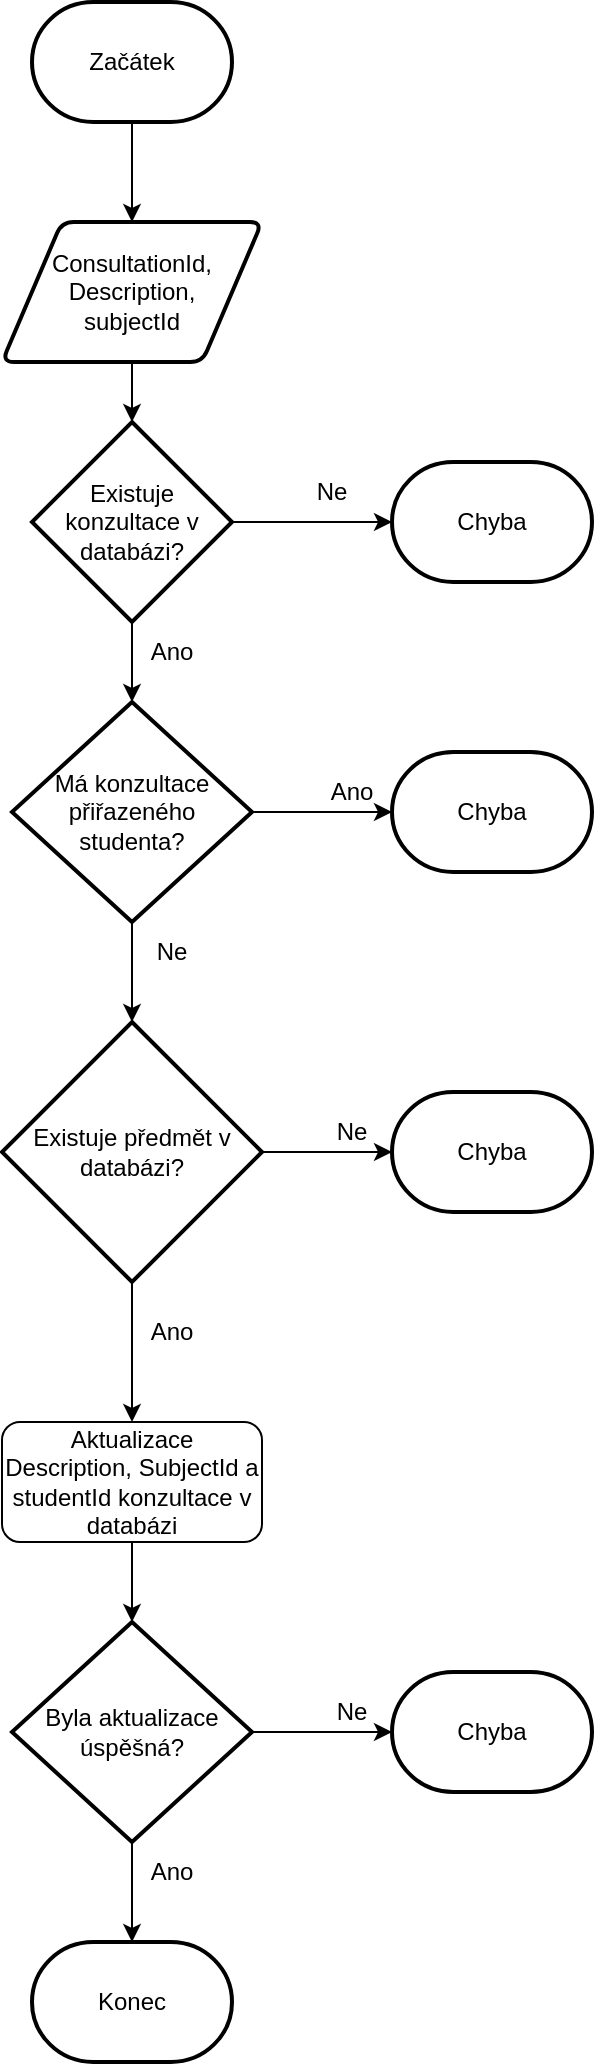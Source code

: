 <mxfile version="25.0.3">
  <diagram id="C5RBs43oDa-KdzZeNtuy" name="Page-1">
    <mxGraphModel dx="1171" dy="507" grid="1" gridSize="10" guides="1" tooltips="1" connect="1" arrows="1" fold="1" page="1" pageScale="1" pageWidth="827" pageHeight="1169" math="0" shadow="0">
      <root>
        <mxCell id="WIyWlLk6GJQsqaUBKTNV-0" />
        <mxCell id="WIyWlLk6GJQsqaUBKTNV-1" parent="WIyWlLk6GJQsqaUBKTNV-0" />
        <mxCell id="sxZ6l7dxMCIAEPfwkkK_-4" style="edgeStyle=orthogonalEdgeStyle;rounded=0;orthogonalLoop=1;jettySize=auto;html=1;entryX=0.5;entryY=0;entryDx=0;entryDy=0;" edge="1" parent="WIyWlLk6GJQsqaUBKTNV-1" source="sxZ6l7dxMCIAEPfwkkK_-2" target="sxZ6l7dxMCIAEPfwkkK_-3">
          <mxGeometry relative="1" as="geometry" />
        </mxCell>
        <mxCell id="sxZ6l7dxMCIAEPfwkkK_-2" value="Začátek" style="strokeWidth=2;html=1;shape=mxgraph.flowchart.terminator;whiteSpace=wrap;" vertex="1" parent="WIyWlLk6GJQsqaUBKTNV-1">
          <mxGeometry x="70" y="60" width="100" height="60" as="geometry" />
        </mxCell>
        <mxCell id="sxZ6l7dxMCIAEPfwkkK_-3" value="ConsultationId,&lt;div&gt;Description,&lt;/div&gt;&lt;div&gt;subjectId&lt;/div&gt;" style="shape=parallelogram;html=1;strokeWidth=2;perimeter=parallelogramPerimeter;whiteSpace=wrap;rounded=1;arcSize=12;size=0.23;" vertex="1" parent="WIyWlLk6GJQsqaUBKTNV-1">
          <mxGeometry x="55" y="170" width="130" height="70" as="geometry" />
        </mxCell>
        <mxCell id="sxZ6l7dxMCIAEPfwkkK_-5" value="Existuje konzultace v databázi?" style="strokeWidth=2;html=1;shape=mxgraph.flowchart.decision;whiteSpace=wrap;" vertex="1" parent="WIyWlLk6GJQsqaUBKTNV-1">
          <mxGeometry x="70" y="270" width="100" height="100" as="geometry" />
        </mxCell>
        <mxCell id="sxZ6l7dxMCIAEPfwkkK_-7" value="Chyba" style="strokeWidth=2;html=1;shape=mxgraph.flowchart.terminator;whiteSpace=wrap;" vertex="1" parent="WIyWlLk6GJQsqaUBKTNV-1">
          <mxGeometry x="250" y="290" width="100" height="60" as="geometry" />
        </mxCell>
        <mxCell id="sxZ6l7dxMCIAEPfwkkK_-8" style="edgeStyle=orthogonalEdgeStyle;rounded=0;orthogonalLoop=1;jettySize=auto;html=1;entryX=0;entryY=0.5;entryDx=0;entryDy=0;entryPerimeter=0;" edge="1" parent="WIyWlLk6GJQsqaUBKTNV-1" source="sxZ6l7dxMCIAEPfwkkK_-5" target="sxZ6l7dxMCIAEPfwkkK_-7">
          <mxGeometry relative="1" as="geometry" />
        </mxCell>
        <mxCell id="sxZ6l7dxMCIAEPfwkkK_-11" style="edgeStyle=orthogonalEdgeStyle;rounded=0;orthogonalLoop=1;jettySize=auto;html=1;entryX=0.5;entryY=0;entryDx=0;entryDy=0;entryPerimeter=0;" edge="1" parent="WIyWlLk6GJQsqaUBKTNV-1" source="sxZ6l7dxMCIAEPfwkkK_-3" target="sxZ6l7dxMCIAEPfwkkK_-5">
          <mxGeometry relative="1" as="geometry" />
        </mxCell>
        <mxCell id="sxZ6l7dxMCIAEPfwkkK_-12" value="Ne" style="text;html=1;align=center;verticalAlign=middle;whiteSpace=wrap;rounded=0;" vertex="1" parent="WIyWlLk6GJQsqaUBKTNV-1">
          <mxGeometry x="210" y="300" width="20" height="10" as="geometry" />
        </mxCell>
        <mxCell id="sxZ6l7dxMCIAEPfwkkK_-14" value="Ano" style="text;html=1;align=center;verticalAlign=middle;whiteSpace=wrap;rounded=0;" vertex="1" parent="WIyWlLk6GJQsqaUBKTNV-1">
          <mxGeometry x="130" y="380" width="20" height="10" as="geometry" />
        </mxCell>
        <mxCell id="sxZ6l7dxMCIAEPfwkkK_-18" style="edgeStyle=orthogonalEdgeStyle;rounded=0;orthogonalLoop=1;jettySize=auto;html=1;" edge="1" parent="WIyWlLk6GJQsqaUBKTNV-1" source="sxZ6l7dxMCIAEPfwkkK_-15" target="sxZ6l7dxMCIAEPfwkkK_-17">
          <mxGeometry relative="1" as="geometry" />
        </mxCell>
        <mxCell id="sxZ6l7dxMCIAEPfwkkK_-15" value="Má konzultace přiřazeného studenta?" style="strokeWidth=2;html=1;shape=mxgraph.flowchart.decision;whiteSpace=wrap;" vertex="1" parent="WIyWlLk6GJQsqaUBKTNV-1">
          <mxGeometry x="60" y="410" width="120" height="110" as="geometry" />
        </mxCell>
        <mxCell id="sxZ6l7dxMCIAEPfwkkK_-16" style="edgeStyle=orthogonalEdgeStyle;rounded=0;orthogonalLoop=1;jettySize=auto;html=1;" edge="1" parent="WIyWlLk6GJQsqaUBKTNV-1" source="sxZ6l7dxMCIAEPfwkkK_-5">
          <mxGeometry relative="1" as="geometry">
            <mxPoint x="120" y="410" as="targetPoint" />
          </mxGeometry>
        </mxCell>
        <mxCell id="sxZ6l7dxMCIAEPfwkkK_-17" value="Chyba" style="strokeWidth=2;html=1;shape=mxgraph.flowchart.terminator;whiteSpace=wrap;" vertex="1" parent="WIyWlLk6GJQsqaUBKTNV-1">
          <mxGeometry x="250" y="435" width="100" height="60" as="geometry" />
        </mxCell>
        <mxCell id="sxZ6l7dxMCIAEPfwkkK_-19" value="Ano" style="text;html=1;align=center;verticalAlign=middle;whiteSpace=wrap;rounded=0;" vertex="1" parent="WIyWlLk6GJQsqaUBKTNV-1">
          <mxGeometry x="220" y="450" width="20" height="10" as="geometry" />
        </mxCell>
        <mxCell id="sxZ6l7dxMCIAEPfwkkK_-21" value="Ne" style="text;html=1;align=center;verticalAlign=middle;whiteSpace=wrap;rounded=0;" vertex="1" parent="WIyWlLk6GJQsqaUBKTNV-1">
          <mxGeometry x="130" y="530" width="20" height="10" as="geometry" />
        </mxCell>
        <mxCell id="sxZ6l7dxMCIAEPfwkkK_-31" style="edgeStyle=orthogonalEdgeStyle;rounded=0;orthogonalLoop=1;jettySize=auto;html=1;entryX=0.5;entryY=0;entryDx=0;entryDy=0;" edge="1" parent="WIyWlLk6GJQsqaUBKTNV-1" source="sxZ6l7dxMCIAEPfwkkK_-22" target="sxZ6l7dxMCIAEPfwkkK_-30">
          <mxGeometry relative="1" as="geometry" />
        </mxCell>
        <mxCell id="sxZ6l7dxMCIAEPfwkkK_-22" value="Existuje předmět v databázi?" style="strokeWidth=2;html=1;shape=mxgraph.flowchart.decision;whiteSpace=wrap;" vertex="1" parent="WIyWlLk6GJQsqaUBKTNV-1">
          <mxGeometry x="55" y="570" width="130" height="130" as="geometry" />
        </mxCell>
        <mxCell id="sxZ6l7dxMCIAEPfwkkK_-23" style="edgeStyle=orthogonalEdgeStyle;rounded=0;orthogonalLoop=1;jettySize=auto;html=1;entryX=0.5;entryY=0;entryDx=0;entryDy=0;entryPerimeter=0;" edge="1" parent="WIyWlLk6GJQsqaUBKTNV-1" source="sxZ6l7dxMCIAEPfwkkK_-15" target="sxZ6l7dxMCIAEPfwkkK_-22">
          <mxGeometry relative="1" as="geometry" />
        </mxCell>
        <mxCell id="sxZ6l7dxMCIAEPfwkkK_-24" value="Chyba" style="strokeWidth=2;html=1;shape=mxgraph.flowchart.terminator;whiteSpace=wrap;" vertex="1" parent="WIyWlLk6GJQsqaUBKTNV-1">
          <mxGeometry x="250" y="605" width="100" height="60" as="geometry" />
        </mxCell>
        <mxCell id="sxZ6l7dxMCIAEPfwkkK_-25" value="Ne" style="text;html=1;align=center;verticalAlign=middle;whiteSpace=wrap;rounded=0;" vertex="1" parent="WIyWlLk6GJQsqaUBKTNV-1">
          <mxGeometry x="220" y="620" width="20" height="10" as="geometry" />
        </mxCell>
        <mxCell id="sxZ6l7dxMCIAEPfwkkK_-26" style="edgeStyle=orthogonalEdgeStyle;rounded=0;orthogonalLoop=1;jettySize=auto;html=1;entryX=0;entryY=0.5;entryDx=0;entryDy=0;entryPerimeter=0;" edge="1" parent="WIyWlLk6GJQsqaUBKTNV-1" source="sxZ6l7dxMCIAEPfwkkK_-22" target="sxZ6l7dxMCIAEPfwkkK_-24">
          <mxGeometry relative="1" as="geometry" />
        </mxCell>
        <mxCell id="sxZ6l7dxMCIAEPfwkkK_-29" value="Ano" style="text;html=1;align=center;verticalAlign=middle;whiteSpace=wrap;rounded=0;" vertex="1" parent="WIyWlLk6GJQsqaUBKTNV-1">
          <mxGeometry x="130" y="720" width="20" height="10" as="geometry" />
        </mxCell>
        <mxCell id="sxZ6l7dxMCIAEPfwkkK_-30" value="Aktualizace Description, SubjectId a studentId konzultace v databázi" style="rounded=1;whiteSpace=wrap;html=1;fontSize=12;glass=0;strokeWidth=1;shadow=0;" vertex="1" parent="WIyWlLk6GJQsqaUBKTNV-1">
          <mxGeometry x="55" y="770" width="130" height="60" as="geometry" />
        </mxCell>
        <mxCell id="sxZ6l7dxMCIAEPfwkkK_-33" value="Byla aktualizace úspěšná?" style="strokeWidth=2;html=1;shape=mxgraph.flowchart.decision;whiteSpace=wrap;" vertex="1" parent="WIyWlLk6GJQsqaUBKTNV-1">
          <mxGeometry x="60" y="870" width="120" height="110" as="geometry" />
        </mxCell>
        <mxCell id="sxZ6l7dxMCIAEPfwkkK_-34" style="edgeStyle=orthogonalEdgeStyle;rounded=0;orthogonalLoop=1;jettySize=auto;html=1;entryX=0.5;entryY=0;entryDx=0;entryDy=0;entryPerimeter=0;" edge="1" parent="WIyWlLk6GJQsqaUBKTNV-1" source="sxZ6l7dxMCIAEPfwkkK_-30" target="sxZ6l7dxMCIAEPfwkkK_-33">
          <mxGeometry relative="1" as="geometry" />
        </mxCell>
        <mxCell id="sxZ6l7dxMCIAEPfwkkK_-36" value="Chyba" style="strokeWidth=2;html=1;shape=mxgraph.flowchart.terminator;whiteSpace=wrap;" vertex="1" parent="WIyWlLk6GJQsqaUBKTNV-1">
          <mxGeometry x="250" y="895" width="100" height="60" as="geometry" />
        </mxCell>
        <mxCell id="sxZ6l7dxMCIAEPfwkkK_-37" value="Ne" style="text;html=1;align=center;verticalAlign=middle;whiteSpace=wrap;rounded=0;" vertex="1" parent="WIyWlLk6GJQsqaUBKTNV-1">
          <mxGeometry x="220" y="910" width="20" height="10" as="geometry" />
        </mxCell>
        <mxCell id="sxZ6l7dxMCIAEPfwkkK_-38" style="edgeStyle=orthogonalEdgeStyle;rounded=0;orthogonalLoop=1;jettySize=auto;html=1;entryX=0;entryY=0.5;entryDx=0;entryDy=0;entryPerimeter=0;" edge="1" parent="WIyWlLk6GJQsqaUBKTNV-1" source="sxZ6l7dxMCIAEPfwkkK_-33" target="sxZ6l7dxMCIAEPfwkkK_-36">
          <mxGeometry relative="1" as="geometry" />
        </mxCell>
        <mxCell id="sxZ6l7dxMCIAEPfwkkK_-40" value="Konec" style="strokeWidth=2;html=1;shape=mxgraph.flowchart.terminator;whiteSpace=wrap;" vertex="1" parent="WIyWlLk6GJQsqaUBKTNV-1">
          <mxGeometry x="70" y="1030" width="100" height="60" as="geometry" />
        </mxCell>
        <mxCell id="sxZ6l7dxMCIAEPfwkkK_-41" style="edgeStyle=orthogonalEdgeStyle;rounded=0;orthogonalLoop=1;jettySize=auto;html=1;entryX=0.5;entryY=0;entryDx=0;entryDy=0;entryPerimeter=0;" edge="1" parent="WIyWlLk6GJQsqaUBKTNV-1" source="sxZ6l7dxMCIAEPfwkkK_-33" target="sxZ6l7dxMCIAEPfwkkK_-40">
          <mxGeometry relative="1" as="geometry" />
        </mxCell>
        <mxCell id="sxZ6l7dxMCIAEPfwkkK_-42" value="Ano" style="text;html=1;align=center;verticalAlign=middle;whiteSpace=wrap;rounded=0;" vertex="1" parent="WIyWlLk6GJQsqaUBKTNV-1">
          <mxGeometry x="130" y="990" width="20" height="10" as="geometry" />
        </mxCell>
      </root>
    </mxGraphModel>
  </diagram>
</mxfile>
